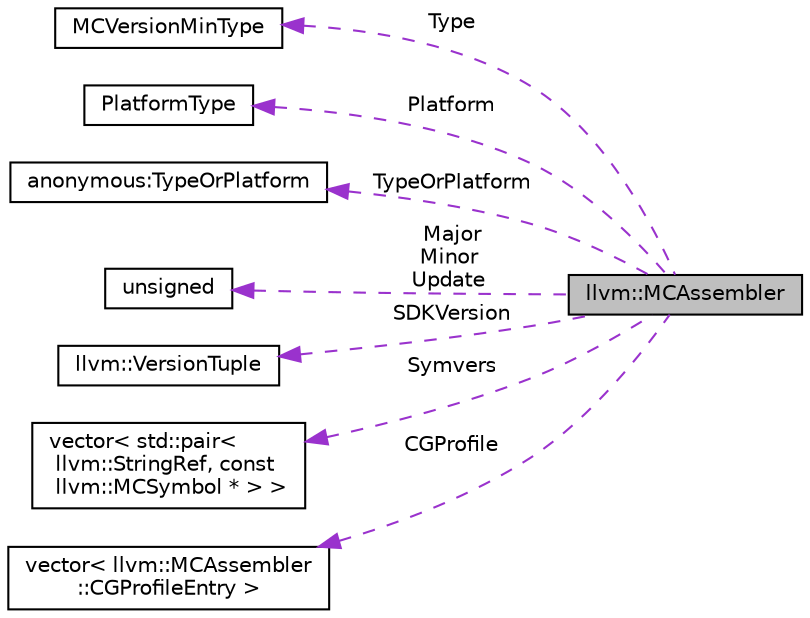 digraph "llvm::MCAssembler"
{
 // LATEX_PDF_SIZE
  bgcolor="transparent";
  edge [fontname="Helvetica",fontsize="10",labelfontname="Helvetica",labelfontsize="10"];
  node [fontname="Helvetica",fontsize="10",shape="box"];
  rankdir="LR";
  Node1 [label="llvm::MCAssembler",height=0.2,width=0.4,color="black", fillcolor="grey75", style="filled", fontcolor="black",tooltip=" "];
  Node2 -> Node1 [dir="back",color="darkorchid3",fontsize="10",style="dashed",label=" Type" ,fontname="Helvetica"];
  Node2 [label="MCVersionMinType",height=0.2,width=0.4,color="black",tooltip=" "];
  Node3 -> Node1 [dir="back",color="darkorchid3",fontsize="10",style="dashed",label=" Platform" ,fontname="Helvetica"];
  Node3 [label="PlatformType",height=0.2,width=0.4,color="black",tooltip=" "];
  Node4 -> Node1 [dir="back",color="darkorchid3",fontsize="10",style="dashed",label=" TypeOrPlatform" ,fontname="Helvetica"];
  Node4 [label="anonymous:TypeOrPlatform",height=0.2,width=0.4,color="black",tooltip=" "];
  Node5 -> Node1 [dir="back",color="darkorchid3",fontsize="10",style="dashed",label=" Major\nMinor\nUpdate" ,fontname="Helvetica"];
  Node5 [label="unsigned",height=0.2,width=0.4,color="black",URL="$classunsigned.html",tooltip=" "];
  Node6 -> Node1 [dir="back",color="darkorchid3",fontsize="10",style="dashed",label=" SDKVersion" ,fontname="Helvetica"];
  Node6 [label="llvm::VersionTuple",height=0.2,width=0.4,color="black",URL="$classllvm_1_1VersionTuple.html",tooltip="Represents a version number in the form major[.minor[.subminor[.build]]]."];
  Node7 -> Node1 [dir="back",color="darkorchid3",fontsize="10",style="dashed",label=" Symvers" ,fontname="Helvetica"];
  Node7 [label="vector\< std::pair\<\l llvm::StringRef, const\l llvm::MCSymbol * \> \>",height=0.2,width=0.4,color="black",tooltip=" "];
  Node8 -> Node1 [dir="back",color="darkorchid3",fontsize="10",style="dashed",label=" CGProfile" ,fontname="Helvetica"];
  Node8 [label="vector\< llvm::MCAssembler\l::CGProfileEntry \>",height=0.2,width=0.4,color="black",tooltip=" "];
}
